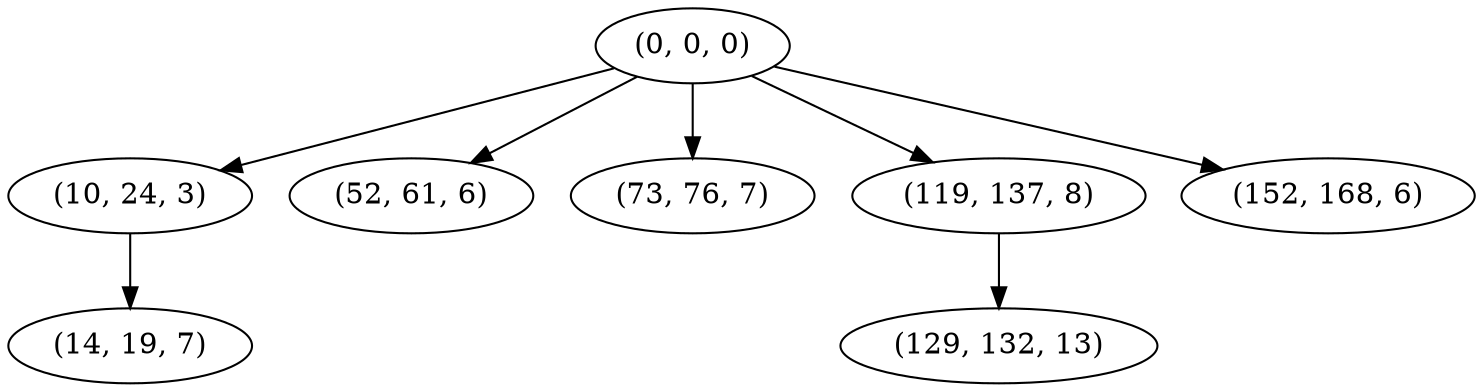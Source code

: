 digraph tree {
    "(0, 0, 0)";
    "(10, 24, 3)";
    "(14, 19, 7)";
    "(52, 61, 6)";
    "(73, 76, 7)";
    "(119, 137, 8)";
    "(129, 132, 13)";
    "(152, 168, 6)";
    "(0, 0, 0)" -> "(10, 24, 3)";
    "(0, 0, 0)" -> "(52, 61, 6)";
    "(0, 0, 0)" -> "(73, 76, 7)";
    "(0, 0, 0)" -> "(119, 137, 8)";
    "(0, 0, 0)" -> "(152, 168, 6)";
    "(10, 24, 3)" -> "(14, 19, 7)";
    "(119, 137, 8)" -> "(129, 132, 13)";
}
